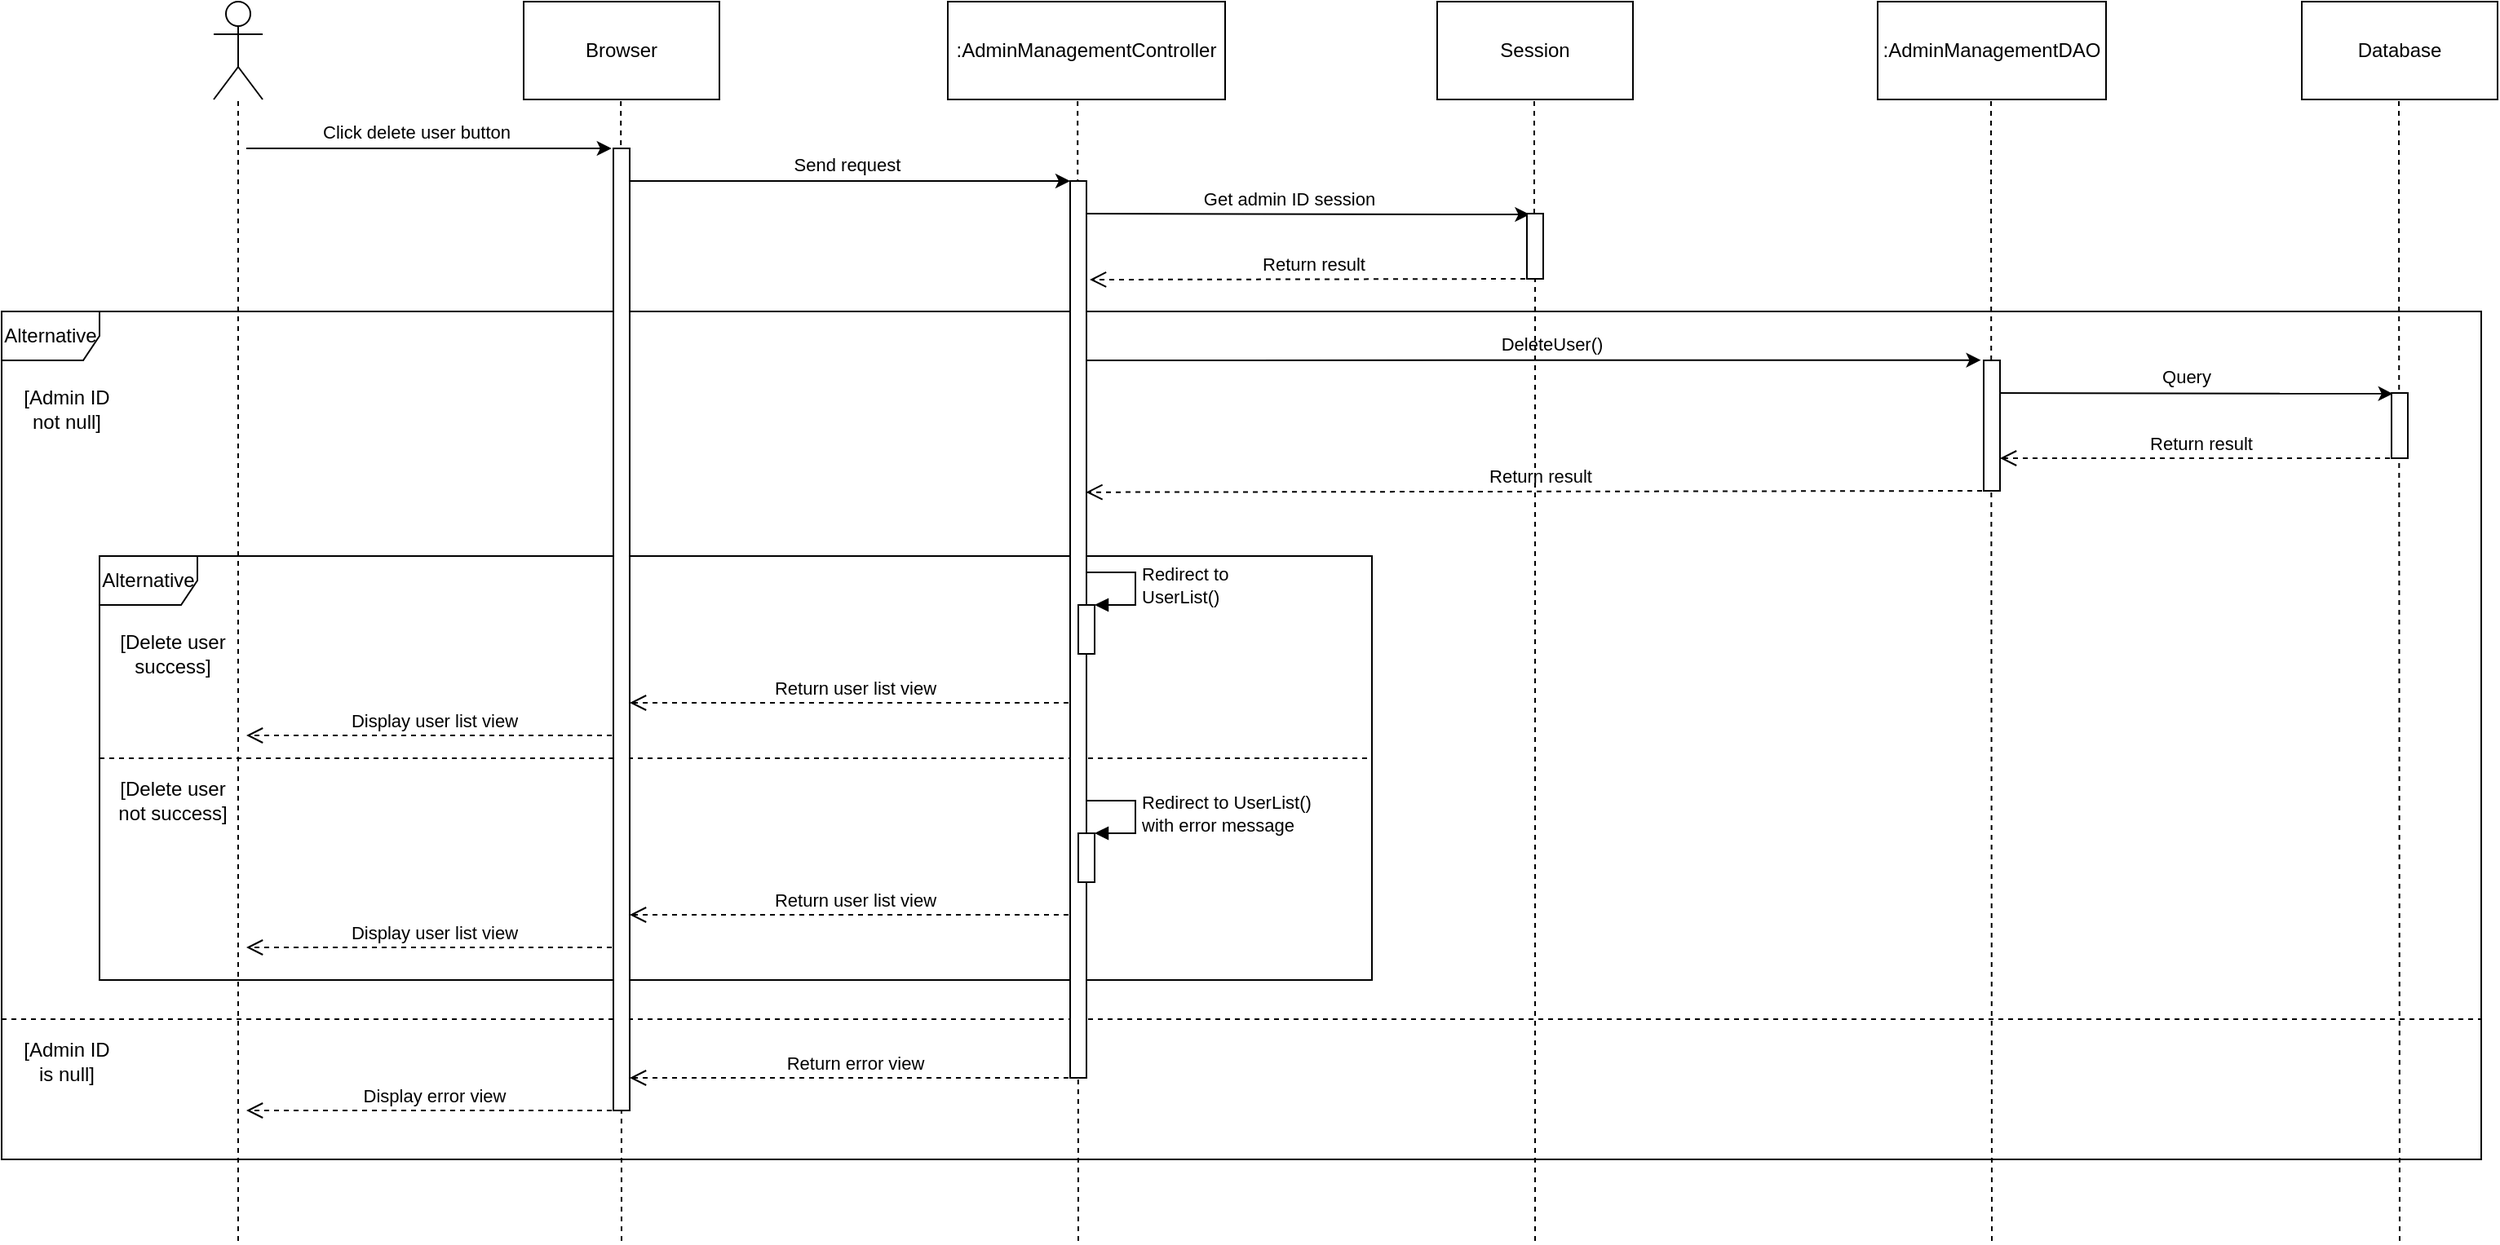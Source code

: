 <mxfile version="14.8.6" type="device"><diagram id="CJ7r0a3k5C6577Ry7qL-" name="Page-1"><mxGraphModel dx="2431" dy="1089" grid="1" gridSize="10" guides="1" tooltips="1" connect="1" arrows="1" fold="1" page="0" pageScale="1" pageWidth="827" pageHeight="1169" math="0" shadow="0"><root><mxCell id="0"/><mxCell id="1" parent="0"/><mxCell id="Z2TIU9hTy4DEJbS7fAIr-1" value="Actor" style="shape=umlActor;verticalLabelPosition=bottom;verticalAlign=top;html=1;outlineConnect=0;noLabel=1;fontColor=none;" vertex="1" parent="1"><mxGeometry x="-270" width="30" height="60" as="geometry"/></mxCell><mxCell id="Z2TIU9hTy4DEJbS7fAIr-2" value="" style="endArrow=none;dashed=1;html=1;fontColor=none;" edge="1" parent="1"><mxGeometry width="50" height="50" relative="1" as="geometry"><mxPoint x="-255" y="760" as="sourcePoint"/><mxPoint x="-255" y="60" as="targetPoint"/></mxGeometry></mxCell><mxCell id="Z2TIU9hTy4DEJbS7fAIr-3" value="Browser" style="rounded=0;whiteSpace=wrap;html=1;fontColor=none;" vertex="1" parent="1"><mxGeometry x="-80" width="120" height="60" as="geometry"/></mxCell><mxCell id="Z2TIU9hTy4DEJbS7fAIr-4" value=":AdminManagementController" style="rounded=0;whiteSpace=wrap;html=1;fontColor=none;" vertex="1" parent="1"><mxGeometry x="180" width="170" height="60" as="geometry"/></mxCell><mxCell id="Z2TIU9hTy4DEJbS7fAIr-5" value=":AdminManagementDAO" style="rounded=0;whiteSpace=wrap;html=1;fontColor=none;" vertex="1" parent="1"><mxGeometry x="750" width="140" height="60" as="geometry"/></mxCell><mxCell id="Z2TIU9hTy4DEJbS7fAIr-6" value="Database" style="rounded=0;whiteSpace=wrap;html=1;fontColor=none;" vertex="1" parent="1"><mxGeometry x="1010" width="120" height="60" as="geometry"/></mxCell><mxCell id="Z2TIU9hTy4DEJbS7fAIr-8" value="" style="endArrow=none;dashed=1;html=1;fontColor=none;" edge="1" parent="1"><mxGeometry width="50" height="50" relative="1" as="geometry"><mxPoint x="-20" y="760" as="sourcePoint"/><mxPoint x="-20.42" y="60" as="targetPoint"/></mxGeometry></mxCell><mxCell id="Z2TIU9hTy4DEJbS7fAIr-9" value="" style="endArrow=none;dashed=1;html=1;fontColor=none;" edge="1" parent="1"><mxGeometry width="50" height="50" relative="1" as="geometry"><mxPoint x="260" y="760" as="sourcePoint"/><mxPoint x="259.58" y="60" as="targetPoint"/></mxGeometry></mxCell><mxCell id="Z2TIU9hTy4DEJbS7fAIr-10" value="" style="endArrow=none;dashed=1;html=1;fontColor=none;startArrow=none;" edge="1" parent="1" source="Z2TIU9hTy4DEJbS7fAIr-84"><mxGeometry width="50" height="50" relative="1" as="geometry"><mxPoint x="540" y="760" as="sourcePoint"/><mxPoint x="539.5" y="60" as="targetPoint"/></mxGeometry></mxCell><mxCell id="Z2TIU9hTy4DEJbS7fAIr-11" value="" style="endArrow=none;dashed=1;html=1;fontColor=none;" edge="1" parent="1"><mxGeometry width="50" height="50" relative="1" as="geometry"><mxPoint x="820" y="760" as="sourcePoint"/><mxPoint x="819.5" y="60" as="targetPoint"/></mxGeometry></mxCell><mxCell id="Z2TIU9hTy4DEJbS7fAIr-12" value="Session" style="rounded=0;whiteSpace=wrap;html=1;fontColor=none;" vertex="1" parent="1"><mxGeometry x="480" width="120" height="60" as="geometry"/></mxCell><mxCell id="Z2TIU9hTy4DEJbS7fAIr-13" value="" style="endArrow=none;dashed=1;html=1;fontColor=none;" edge="1" parent="1"><mxGeometry width="50" height="50" relative="1" as="geometry"><mxPoint x="1070" y="760" as="sourcePoint"/><mxPoint x="1069.5" y="60" as="targetPoint"/></mxGeometry></mxCell><mxCell id="Z2TIU9hTy4DEJbS7fAIr-14" value="" style="endArrow=classic;html=1;fontColor=none;entryX=-0.111;entryY=0;entryDx=0;entryDy=0;entryPerimeter=0;" edge="1" parent="1" target="Z2TIU9hTy4DEJbS7fAIr-65"><mxGeometry width="50" height="50" relative="1" as="geometry"><mxPoint x="-250" y="90" as="sourcePoint"/><mxPoint x="-20" y="90" as="targetPoint"/></mxGeometry></mxCell><mxCell id="Z2TIU9hTy4DEJbS7fAIr-15" value="Click delete user button" style="edgeLabel;html=1;align=center;verticalAlign=middle;resizable=0;points=[];fontColor=none;" vertex="1" connectable="0" parent="Z2TIU9hTy4DEJbS7fAIr-14"><mxGeometry x="-0.07" relative="1" as="geometry"><mxPoint y="-10" as="offset"/></mxGeometry></mxCell><mxCell id="Z2TIU9hTy4DEJbS7fAIr-16" value="" style="endArrow=classic;html=1;fontColor=none;entryX=0.171;entryY=0.014;entryDx=0;entryDy=0;entryPerimeter=0;" edge="1" parent="1" target="Z2TIU9hTy4DEJbS7fAIr-84"><mxGeometry width="50" height="50" relative="1" as="geometry"><mxPoint x="260" y="130" as="sourcePoint"/><mxPoint x="540" y="130" as="targetPoint"/></mxGeometry></mxCell><mxCell id="Z2TIU9hTy4DEJbS7fAIr-17" value="Get admin ID session" style="edgeLabel;html=1;align=center;verticalAlign=middle;resizable=0;points=[];fontColor=none;" vertex="1" connectable="0" parent="Z2TIU9hTy4DEJbS7fAIr-16"><mxGeometry x="-0.07" relative="1" as="geometry"><mxPoint y="-10" as="offset"/></mxGeometry></mxCell><mxCell id="Z2TIU9hTy4DEJbS7fAIr-18" value="Return result" style="html=1;verticalAlign=bottom;endArrow=open;dashed=1;endSize=8;fontColor=none;entryX=1.2;entryY=0.11;entryDx=0;entryDy=0;entryPerimeter=0;" edge="1" parent="1" target="Z2TIU9hTy4DEJbS7fAIr-81"><mxGeometry relative="1" as="geometry"><mxPoint x="540" y="170" as="sourcePoint"/><mxPoint x="260" y="170" as="targetPoint"/></mxGeometry></mxCell><mxCell id="Z2TIU9hTy4DEJbS7fAIr-19" value="" style="endArrow=classic;html=1;fontColor=none;" edge="1" parent="1" target="Z2TIU9hTy4DEJbS7fAIr-81"><mxGeometry width="50" height="50" relative="1" as="geometry"><mxPoint x="-20" y="110" as="sourcePoint"/><mxPoint x="260" y="110" as="targetPoint"/></mxGeometry></mxCell><mxCell id="Z2TIU9hTy4DEJbS7fAIr-20" value="Send request" style="edgeLabel;html=1;align=center;verticalAlign=middle;resizable=0;points=[];fontColor=none;" vertex="1" connectable="0" parent="Z2TIU9hTy4DEJbS7fAIr-19"><mxGeometry x="-0.138" y="1" relative="1" as="geometry"><mxPoint x="19" y="-9" as="offset"/></mxGeometry></mxCell><mxCell id="Z2TIU9hTy4DEJbS7fAIr-21" value="Alternative" style="shape=umlFrame;whiteSpace=wrap;html=1;fontColor=none;" vertex="1" parent="1"><mxGeometry x="-400" y="190" width="1520" height="520" as="geometry"/></mxCell><mxCell id="Z2TIU9hTy4DEJbS7fAIr-22" value="[Admin ID not null]" style="text;html=1;strokeColor=none;fillColor=none;align=center;verticalAlign=middle;whiteSpace=wrap;rounded=0;fontColor=none;" vertex="1" parent="1"><mxGeometry x="-390" y="240" width="60" height="20" as="geometry"/></mxCell><mxCell id="Z2TIU9hTy4DEJbS7fAIr-23" value="Alternative" style="shape=umlFrame;whiteSpace=wrap;html=1;fontColor=none;" vertex="1" parent="1"><mxGeometry x="-340" y="340" width="780" height="260" as="geometry"/></mxCell><mxCell id="Z2TIU9hTy4DEJbS7fAIr-25" value="" style="endArrow=classic;html=1;fontColor=none;entryX=-0.171;entryY=-0.002;entryDx=0;entryDy=0;entryPerimeter=0;" edge="1" parent="1" target="Z2TIU9hTy4DEJbS7fAIr-86"><mxGeometry width="50" height="50" relative="1" as="geometry"><mxPoint x="260" y="220" as="sourcePoint"/><mxPoint x="820" y="220" as="targetPoint"/></mxGeometry></mxCell><mxCell id="Z2TIU9hTy4DEJbS7fAIr-26" value="DeleteUser()" style="edgeLabel;html=1;align=center;verticalAlign=middle;resizable=0;points=[];fontColor=none;" vertex="1" connectable="0" parent="Z2TIU9hTy4DEJbS7fAIr-25"><mxGeometry x="0.048" y="1" relative="1" as="geometry"><mxPoint y="-9" as="offset"/></mxGeometry></mxCell><mxCell id="Z2TIU9hTy4DEJbS7fAIr-27" value="" style="endArrow=classic;html=1;fontColor=none;entryX=0.086;entryY=0.011;entryDx=0;entryDy=0;entryPerimeter=0;" edge="1" parent="1" target="Z2TIU9hTy4DEJbS7fAIr-87"><mxGeometry width="50" height="50" relative="1" as="geometry"><mxPoint x="820" y="240" as="sourcePoint"/><mxPoint x="1070" y="240" as="targetPoint"/></mxGeometry></mxCell><mxCell id="Z2TIU9hTy4DEJbS7fAIr-28" value="Query" style="edgeLabel;html=1;align=center;verticalAlign=middle;resizable=0;points=[];fontColor=none;" vertex="1" connectable="0" parent="Z2TIU9hTy4DEJbS7fAIr-27"><mxGeometry x="-0.127" y="1" relative="1" as="geometry"><mxPoint x="11" y="-9" as="offset"/></mxGeometry></mxCell><mxCell id="Z2TIU9hTy4DEJbS7fAIr-29" value="Return result" style="html=1;verticalAlign=bottom;endArrow=open;dashed=1;endSize=8;fontColor=none;" edge="1" parent="1" target="Z2TIU9hTy4DEJbS7fAIr-86"><mxGeometry relative="1" as="geometry"><mxPoint x="1070" y="280" as="sourcePoint"/><mxPoint x="820" y="280" as="targetPoint"/></mxGeometry></mxCell><mxCell id="Z2TIU9hTy4DEJbS7fAIr-30" value="[Delete user success]" style="text;html=1;strokeColor=none;fillColor=none;align=center;verticalAlign=middle;whiteSpace=wrap;rounded=0;fontColor=none;" vertex="1" parent="1"><mxGeometry x="-330" y="390" width="70" height="20" as="geometry"/></mxCell><mxCell id="Z2TIU9hTy4DEJbS7fAIr-31" value="Return result" style="html=1;verticalAlign=bottom;endArrow=open;dashed=1;endSize=8;fontColor=none;entryX=0.971;entryY=0.347;entryDx=0;entryDy=0;entryPerimeter=0;" edge="1" parent="1" target="Z2TIU9hTy4DEJbS7fAIr-81"><mxGeometry relative="1" as="geometry"><mxPoint x="820" y="300" as="sourcePoint"/><mxPoint x="260" y="300" as="targetPoint"/></mxGeometry></mxCell><mxCell id="Z2TIU9hTy4DEJbS7fAIr-35" value="Return user list view" style="html=1;verticalAlign=bottom;endArrow=open;dashed=1;endSize=8;fontColor=none;" edge="1" parent="1" target="Z2TIU9hTy4DEJbS7fAIr-65"><mxGeometry relative="1" as="geometry"><mxPoint x="260" y="430" as="sourcePoint"/><mxPoint x="-20" y="430" as="targetPoint"/></mxGeometry></mxCell><mxCell id="Z2TIU9hTy4DEJbS7fAIr-37" value="Display user list view" style="html=1;verticalAlign=bottom;endArrow=open;dashed=1;endSize=8;fontColor=none;" edge="1" parent="1"><mxGeometry relative="1" as="geometry"><mxPoint x="-20" y="450" as="sourcePoint"/><mxPoint x="-250" y="450" as="targetPoint"/></mxGeometry></mxCell><mxCell id="Z2TIU9hTy4DEJbS7fAIr-41" value="Redirect to &lt;br&gt;UserList()" style="edgeStyle=orthogonalEdgeStyle;html=1;align=left;spacingLeft=2;endArrow=block;rounded=0;entryX=1;entryY=0;fontColor=none;" edge="1" target="Z2TIU9hTy4DEJbS7fAIr-40" parent="1"><mxGeometry relative="1" as="geometry"><mxPoint x="265" y="350" as="sourcePoint"/><Array as="points"><mxPoint x="295" y="350"/></Array></mxGeometry></mxCell><mxCell id="Z2TIU9hTy4DEJbS7fAIr-46" value="" style="line;strokeWidth=1;fillColor=none;align=left;verticalAlign=middle;spacingTop=-1;spacingLeft=3;spacingRight=3;rotatable=0;labelPosition=right;points=[];portConstraint=eastwest;fontColor=none;dashed=1;" vertex="1" parent="1"><mxGeometry x="-340" y="460" width="780" height="8" as="geometry"/></mxCell><mxCell id="Z2TIU9hTy4DEJbS7fAIr-52" value="Redirect to UserList() &lt;br&gt;with error message" style="edgeStyle=orthogonalEdgeStyle;html=1;align=left;spacingLeft=2;endArrow=block;rounded=0;entryX=1;entryY=0;fontColor=none;" edge="1" target="Z2TIU9hTy4DEJbS7fAIr-51" parent="1"><mxGeometry relative="1" as="geometry"><mxPoint x="265" y="490" as="sourcePoint"/><Array as="points"><mxPoint x="295" y="490"/></Array></mxGeometry></mxCell><mxCell id="Z2TIU9hTy4DEJbS7fAIr-54" value="Return user list view" style="html=1;verticalAlign=bottom;endArrow=open;dashed=1;endSize=8;fontColor=none;" edge="1" parent="1" target="Z2TIU9hTy4DEJbS7fAIr-65"><mxGeometry relative="1" as="geometry"><mxPoint x="260" y="560" as="sourcePoint"/><mxPoint x="-20" y="560" as="targetPoint"/></mxGeometry></mxCell><mxCell id="Z2TIU9hTy4DEJbS7fAIr-55" value="Display user list view" style="html=1;verticalAlign=bottom;endArrow=open;dashed=1;endSize=8;fontColor=none;" edge="1" parent="1"><mxGeometry relative="1" as="geometry"><mxPoint x="-20" y="580" as="sourcePoint"/><mxPoint x="-250" y="580" as="targetPoint"/></mxGeometry></mxCell><mxCell id="Z2TIU9hTy4DEJbS7fAIr-56" value="[Delete user not success]" style="text;html=1;strokeColor=none;fillColor=none;align=center;verticalAlign=middle;whiteSpace=wrap;rounded=0;fontColor=none;" vertex="1" parent="1"><mxGeometry x="-330" y="480" width="70" height="20" as="geometry"/></mxCell><mxCell id="Z2TIU9hTy4DEJbS7fAIr-57" value="" style="line;strokeWidth=1;fillColor=none;align=left;verticalAlign=middle;spacingTop=-1;spacingLeft=3;spacingRight=3;rotatable=0;labelPosition=right;points=[];portConstraint=eastwest;fontColor=none;dashed=1;" vertex="1" parent="1"><mxGeometry x="-400" y="620" width="1520" height="8" as="geometry"/></mxCell><mxCell id="Z2TIU9hTy4DEJbS7fAIr-61" value="[Admin ID is null]" style="text;html=1;strokeColor=none;fillColor=none;align=center;verticalAlign=middle;whiteSpace=wrap;rounded=0;fontColor=none;" vertex="1" parent="1"><mxGeometry x="-390" y="640" width="60" height="20" as="geometry"/></mxCell><mxCell id="Z2TIU9hTy4DEJbS7fAIr-62" value="Return error view" style="html=1;verticalAlign=bottom;endArrow=open;dashed=1;endSize=8;fontColor=none;" edge="1" parent="1" target="Z2TIU9hTy4DEJbS7fAIr-65"><mxGeometry relative="1" as="geometry"><mxPoint x="260" y="660" as="sourcePoint"/><mxPoint x="-20" y="660" as="targetPoint"/></mxGeometry></mxCell><mxCell id="Z2TIU9hTy4DEJbS7fAIr-64" value="Display error view" style="html=1;verticalAlign=bottom;endArrow=open;dashed=1;endSize=8;fontColor=none;" edge="1" parent="1"><mxGeometry relative="1" as="geometry"><mxPoint x="-20" y="680" as="sourcePoint"/><mxPoint x="-250" y="680" as="targetPoint"/></mxGeometry></mxCell><mxCell id="Z2TIU9hTy4DEJbS7fAIr-65" value="" style="html=1;points=[];perimeter=orthogonalPerimeter;fontColor=none;" vertex="1" parent="1"><mxGeometry x="-25" y="90" width="10" height="590" as="geometry"/></mxCell><mxCell id="Z2TIU9hTy4DEJbS7fAIr-81" value="" style="html=1;points=[];perimeter=orthogonalPerimeter;fontColor=none;" vertex="1" parent="1"><mxGeometry x="255" y="110" width="10" height="550" as="geometry"/></mxCell><mxCell id="Z2TIU9hTy4DEJbS7fAIr-40" value="" style="html=1;points=[];perimeter=orthogonalPerimeter;fontColor=none;" vertex="1" parent="1"><mxGeometry x="260" y="370" width="10" height="30" as="geometry"/></mxCell><mxCell id="Z2TIU9hTy4DEJbS7fAIr-51" value="" style="html=1;points=[];perimeter=orthogonalPerimeter;fontColor=none;" vertex="1" parent="1"><mxGeometry x="260" y="510" width="10" height="30" as="geometry"/></mxCell><mxCell id="Z2TIU9hTy4DEJbS7fAIr-84" value="" style="html=1;points=[];perimeter=orthogonalPerimeter;fontColor=none;" vertex="1" parent="1"><mxGeometry x="535" y="130" width="10" height="40" as="geometry"/></mxCell><mxCell id="Z2TIU9hTy4DEJbS7fAIr-85" value="" style="endArrow=none;dashed=1;html=1;fontColor=none;" edge="1" parent="1" target="Z2TIU9hTy4DEJbS7fAIr-84"><mxGeometry width="50" height="50" relative="1" as="geometry"><mxPoint x="540" y="760" as="sourcePoint"/><mxPoint x="539.5" y="60" as="targetPoint"/></mxGeometry></mxCell><mxCell id="Z2TIU9hTy4DEJbS7fAIr-86" value="" style="html=1;points=[];perimeter=orthogonalPerimeter;fontColor=none;" vertex="1" parent="1"><mxGeometry x="815" y="220" width="10" height="80" as="geometry"/></mxCell><mxCell id="Z2TIU9hTy4DEJbS7fAIr-87" value="" style="html=1;points=[];perimeter=orthogonalPerimeter;fontColor=none;" vertex="1" parent="1"><mxGeometry x="1065" y="240" width="10" height="40" as="geometry"/></mxCell></root></mxGraphModel></diagram></mxfile>